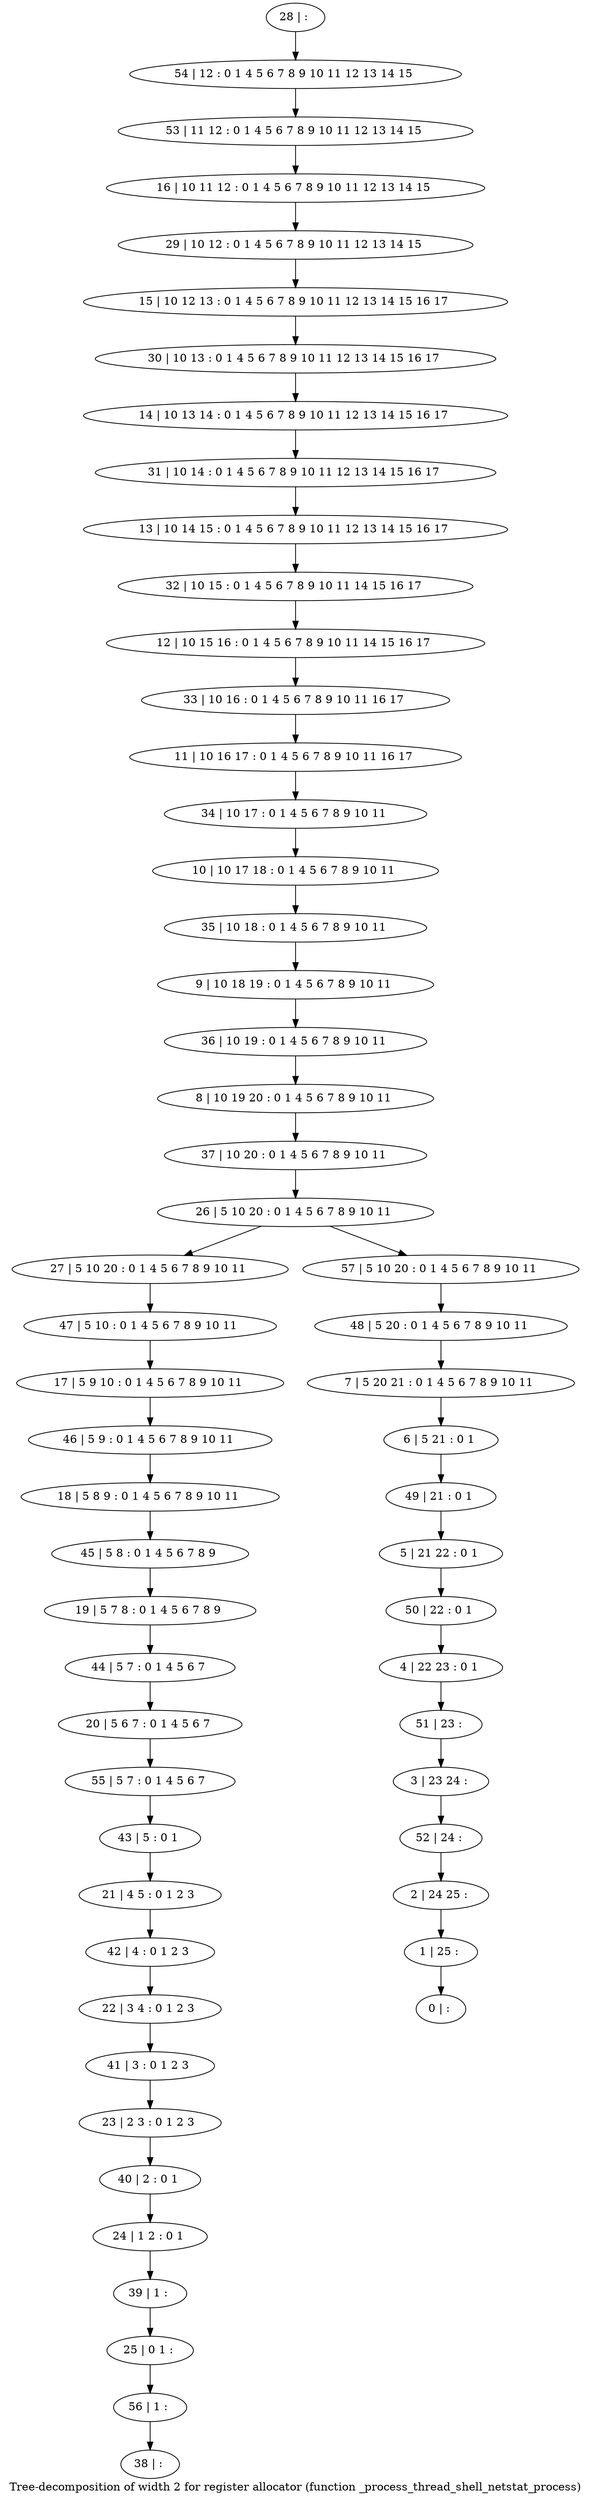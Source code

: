digraph G {
graph [label="Tree-decomposition of width 2 for register allocator (function _process_thread_shell_netstat_process)"]
0[label="0 | : "];
1[label="1 | 25 : "];
2[label="2 | 24 25 : "];
3[label="3 | 23 24 : "];
4[label="4 | 22 23 : 0 1 "];
5[label="5 | 21 22 : 0 1 "];
6[label="6 | 5 21 : 0 1 "];
7[label="7 | 5 20 21 : 0 1 4 5 6 7 8 9 10 11 "];
8[label="8 | 10 19 20 : 0 1 4 5 6 7 8 9 10 11 "];
9[label="9 | 10 18 19 : 0 1 4 5 6 7 8 9 10 11 "];
10[label="10 | 10 17 18 : 0 1 4 5 6 7 8 9 10 11 "];
11[label="11 | 10 16 17 : 0 1 4 5 6 7 8 9 10 11 16 17 "];
12[label="12 | 10 15 16 : 0 1 4 5 6 7 8 9 10 11 14 15 16 17 "];
13[label="13 | 10 14 15 : 0 1 4 5 6 7 8 9 10 11 12 13 14 15 16 17 "];
14[label="14 | 10 13 14 : 0 1 4 5 6 7 8 9 10 11 12 13 14 15 16 17 "];
15[label="15 | 10 12 13 : 0 1 4 5 6 7 8 9 10 11 12 13 14 15 16 17 "];
16[label="16 | 10 11 12 : 0 1 4 5 6 7 8 9 10 11 12 13 14 15 "];
17[label="17 | 5 9 10 : 0 1 4 5 6 7 8 9 10 11 "];
18[label="18 | 5 8 9 : 0 1 4 5 6 7 8 9 10 11 "];
19[label="19 | 5 7 8 : 0 1 4 5 6 7 8 9 "];
20[label="20 | 5 6 7 : 0 1 4 5 6 7 "];
21[label="21 | 4 5 : 0 1 2 3 "];
22[label="22 | 3 4 : 0 1 2 3 "];
23[label="23 | 2 3 : 0 1 2 3 "];
24[label="24 | 1 2 : 0 1 "];
25[label="25 | 0 1 : "];
26[label="26 | 5 10 20 : 0 1 4 5 6 7 8 9 10 11 "];
27[label="27 | 5 10 20 : 0 1 4 5 6 7 8 9 10 11 "];
28[label="28 | : "];
29[label="29 | 10 12 : 0 1 4 5 6 7 8 9 10 11 12 13 14 15 "];
30[label="30 | 10 13 : 0 1 4 5 6 7 8 9 10 11 12 13 14 15 16 17 "];
31[label="31 | 10 14 : 0 1 4 5 6 7 8 9 10 11 12 13 14 15 16 17 "];
32[label="32 | 10 15 : 0 1 4 5 6 7 8 9 10 11 14 15 16 17 "];
33[label="33 | 10 16 : 0 1 4 5 6 7 8 9 10 11 16 17 "];
34[label="34 | 10 17 : 0 1 4 5 6 7 8 9 10 11 "];
35[label="35 | 10 18 : 0 1 4 5 6 7 8 9 10 11 "];
36[label="36 | 10 19 : 0 1 4 5 6 7 8 9 10 11 "];
37[label="37 | 10 20 : 0 1 4 5 6 7 8 9 10 11 "];
38[label="38 | : "];
39[label="39 | 1 : "];
40[label="40 | 2 : 0 1 "];
41[label="41 | 3 : 0 1 2 3 "];
42[label="42 | 4 : 0 1 2 3 "];
43[label="43 | 5 : 0 1 "];
44[label="44 | 5 7 : 0 1 4 5 6 7 "];
45[label="45 | 5 8 : 0 1 4 5 6 7 8 9 "];
46[label="46 | 5 9 : 0 1 4 5 6 7 8 9 10 11 "];
47[label="47 | 5 10 : 0 1 4 5 6 7 8 9 10 11 "];
48[label="48 | 5 20 : 0 1 4 5 6 7 8 9 10 11 "];
49[label="49 | 21 : 0 1 "];
50[label="50 | 22 : 0 1 "];
51[label="51 | 23 : "];
52[label="52 | 24 : "];
53[label="53 | 11 12 : 0 1 4 5 6 7 8 9 10 11 12 13 14 15 "];
54[label="54 | 12 : 0 1 4 5 6 7 8 9 10 11 12 13 14 15 "];
55[label="55 | 5 7 : 0 1 4 5 6 7 "];
56[label="56 | 1 : "];
57[label="57 | 5 10 20 : 0 1 4 5 6 7 8 9 10 11 "];
39->25 ;
24->39 ;
40->24 ;
23->40 ;
41->23 ;
22->41 ;
42->22 ;
21->42 ;
43->21 ;
44->20 ;
19->44 ;
45->19 ;
18->45 ;
46->18 ;
17->46 ;
47->17 ;
27->47 ;
55->43 ;
20->55 ;
56->38 ;
25->56 ;
28->54 ;
54->53 ;
53->16 ;
16->29 ;
29->15 ;
15->30 ;
30->14 ;
14->31 ;
31->13 ;
13->32 ;
32->12 ;
12->33 ;
33->11 ;
11->34 ;
34->10 ;
10->35 ;
35->9 ;
9->36 ;
36->8 ;
8->37 ;
37->26 ;
48->7 ;
7->6 ;
6->49 ;
49->5 ;
5->50 ;
50->4 ;
4->51 ;
51->3 ;
3->52 ;
52->2 ;
2->1 ;
1->0 ;
57->48 ;
26->27 ;
26->57 ;
}

